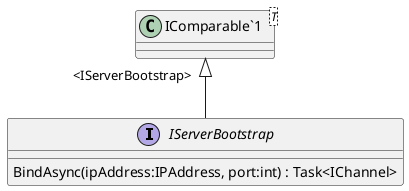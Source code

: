 @startuml
interface IServerBootstrap {
    BindAsync(ipAddress:IPAddress, port:int) : Task<IChannel>
}
class "IComparable`1"<T> {
}
"IComparable`1" "<IServerBootstrap>" <|-- IServerBootstrap
@enduml
